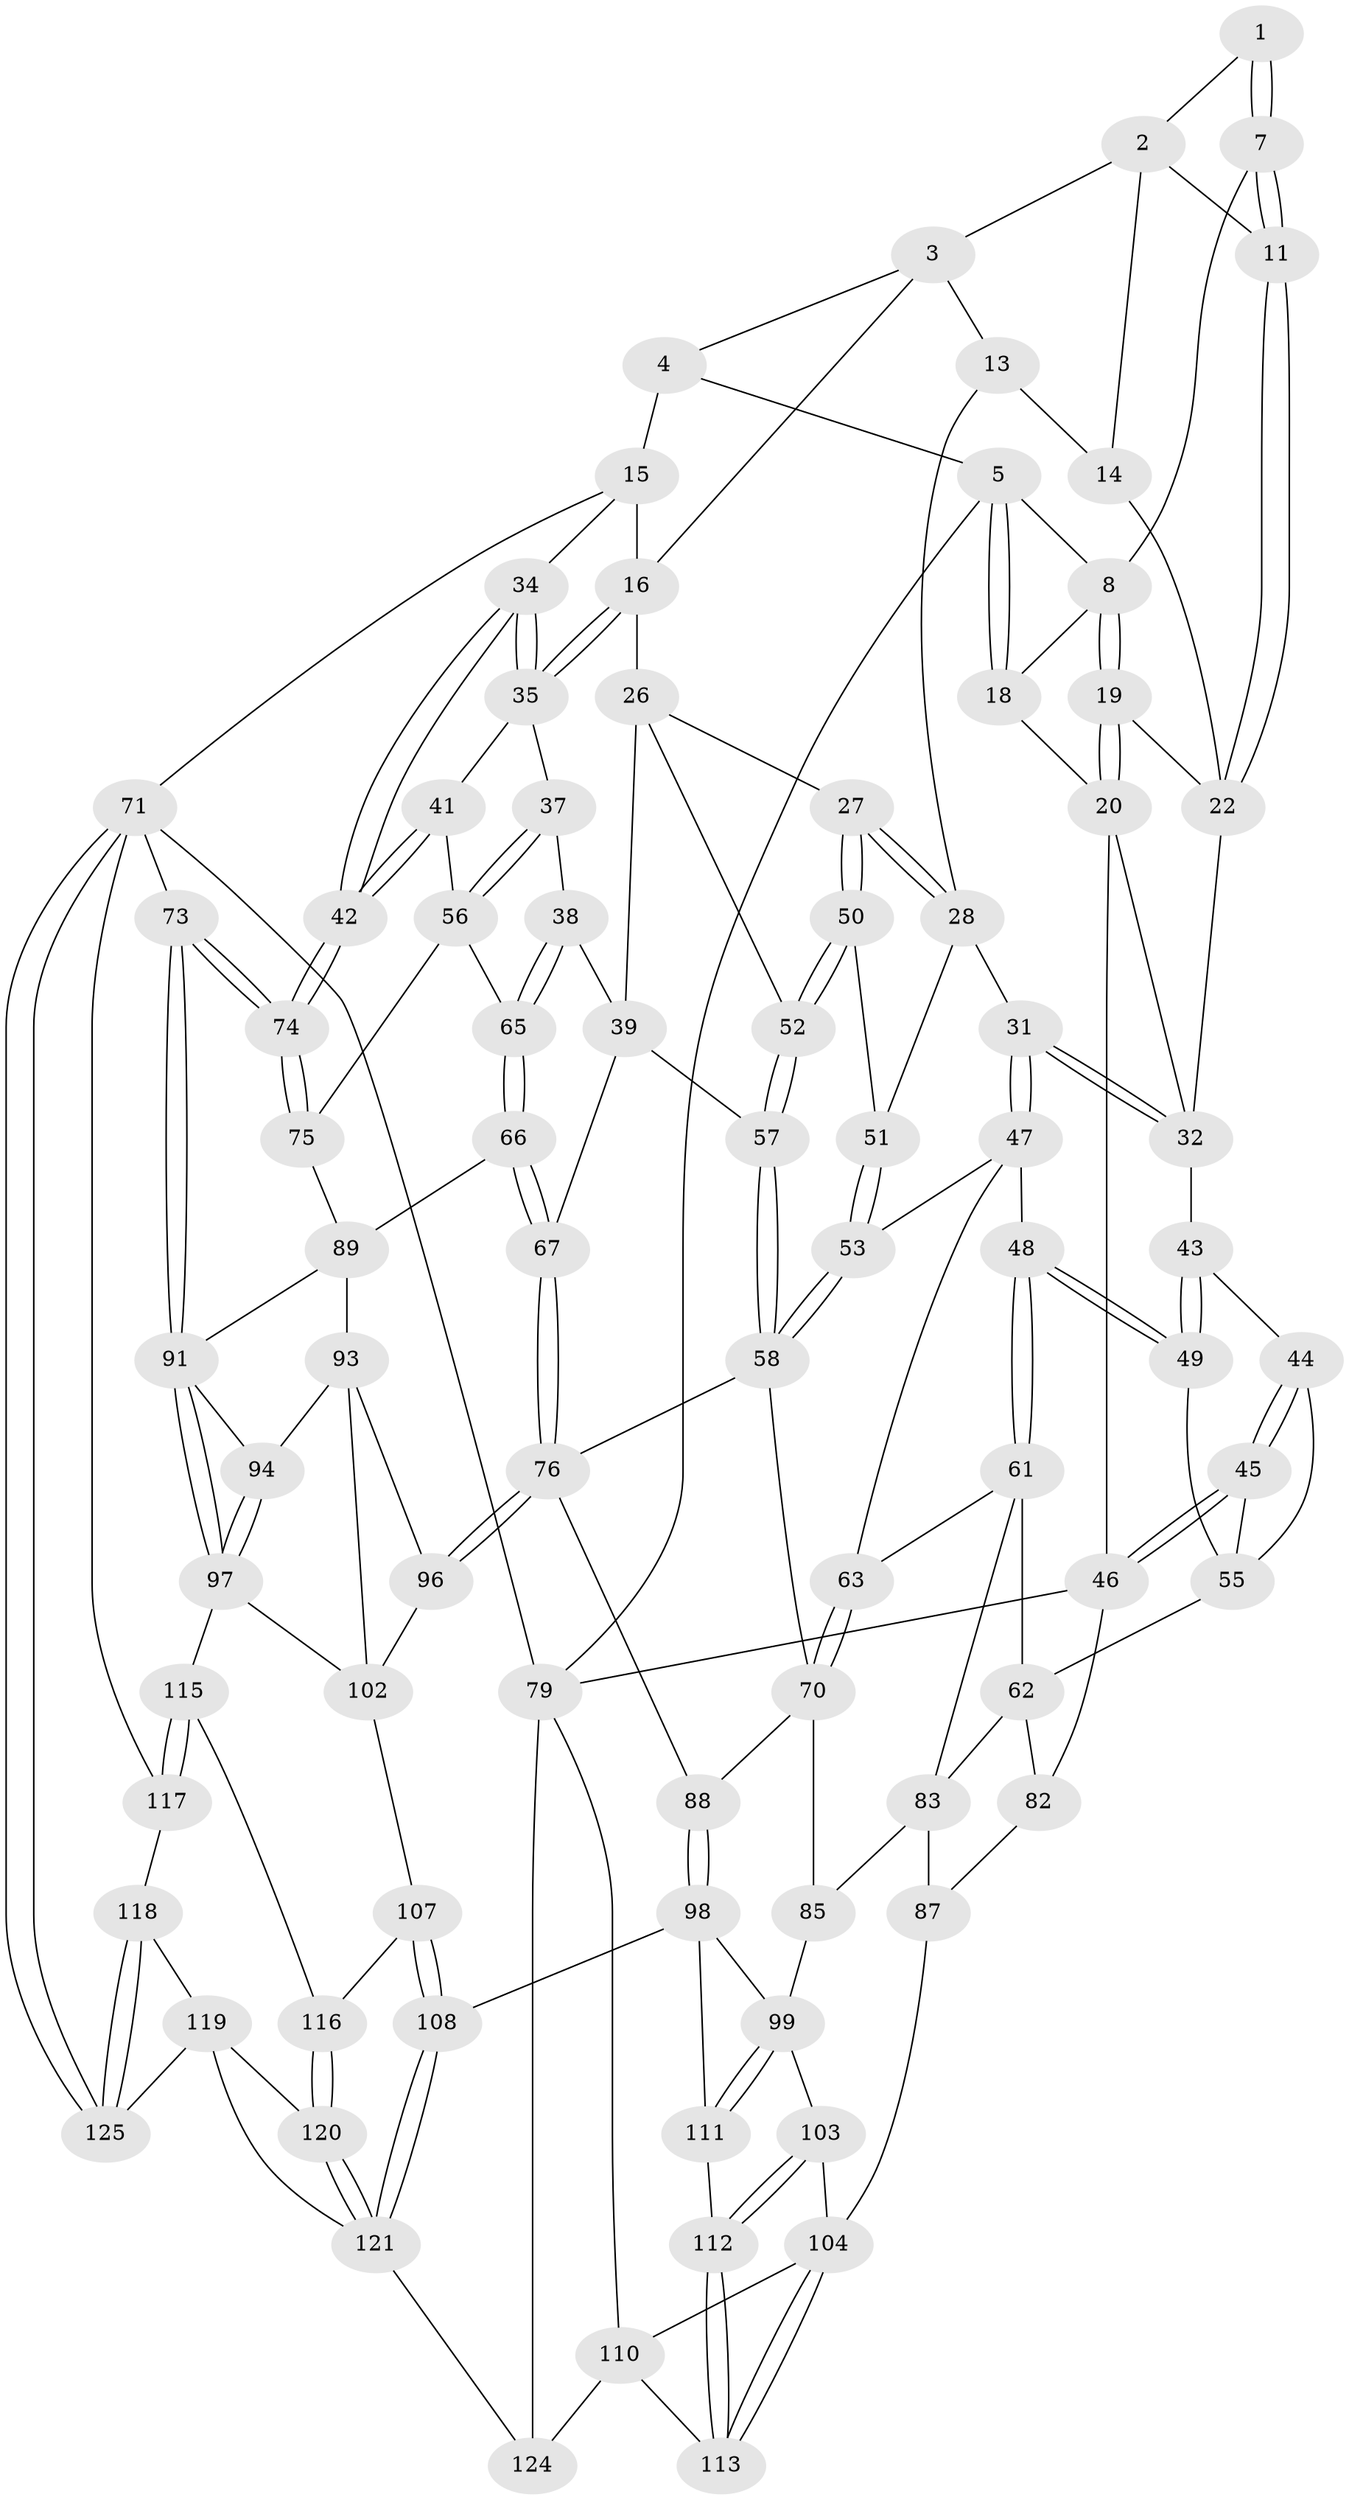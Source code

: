 // Generated by graph-tools (version 1.1) at 2025/52/02/27/25 19:52:39]
// undirected, 87 vertices, 198 edges
graph export_dot {
graph [start="1"]
  node [color=gray90,style=filled];
  1 [pos="+0.24124629070916892+0"];
  2 [pos="+0.24519895097718447+0",super="+10"];
  3 [pos="+0.5437624014689554+0",super="+12"];
  4 [pos="+0.8335681611892508+0"];
  5 [pos="+0+0",super="+6"];
  7 [pos="+0.20439090754814118+0.018790670467844"];
  8 [pos="+0.07726742917332748+0.0735462927080797",super="+9"];
  11 [pos="+0.2204611594180191+0.06696973683858856"];
  13 [pos="+0.4846063269141415+0.09322761222412422",super="+25"];
  14 [pos="+0.3800983299646344+0.08113643119965612",super="+24"];
  15 [pos="+0.8554315253261535+0.07728432049448405",super="+29"];
  16 [pos="+0.823399631497047+0.13543391773476093",super="+17"];
  18 [pos="+0+0.004392036863885884"];
  19 [pos="+0.07861416982002949+0.09475162705202958"];
  20 [pos="+0.06739054677324054+0.2176946284152919",super="+21"];
  22 [pos="+0.23198503259889008+0.16033885884233395",super="+23"];
  26 [pos="+0.626465892961325+0.21875920997958734",super="+40"];
  27 [pos="+0.47058062235121007+0.2992700981007367"];
  28 [pos="+0.419068551193749+0.21276997686085808",super="+30"];
  31 [pos="+0.26086883622793366+0.2937332581917859"];
  32 [pos="+0.1999237751703947+0.2271241380152709",super="+33"];
  34 [pos="+1+0.24167995819761462"];
  35 [pos="+0.8331197364431877+0.15823460117564228",super="+36"];
  37 [pos="+0.7492189211075646+0.3675351427982704"];
  38 [pos="+0.6778541541797619+0.3772057609945045"];
  39 [pos="+0.6742974271135512+0.375832905550578",super="+59"];
  41 [pos="+0.9982388901223077+0.38348822208392225"];
  42 [pos="+1+0.41399353414701784"];
  43 [pos="+0.12307732377051016+0.27198005243278406"];
  44 [pos="+0.0843171819630715+0.3389324385073961"];
  45 [pos="+0+0.4786491947717489"];
  46 [pos="+0+0.5091354999477377",super="+78"];
  47 [pos="+0.22830670978447792+0.416188886019139",super="+54"];
  48 [pos="+0.20371691250467625+0.42501307140639033"];
  49 [pos="+0.1716507371899434+0.4179344530819408"];
  50 [pos="+0.4615852173252556+0.364810525319643"];
  51 [pos="+0.38180718347675585+0.3781157284496675"];
  52 [pos="+0.4721144801863346+0.3759860090386267"];
  53 [pos="+0.3556728026805996+0.4183159858561051"];
  55 [pos="+0.12148758140775343+0.433218789365021",super="+60"];
  56 [pos="+0.8753501163523603+0.4294922890552402",super="+68"];
  57 [pos="+0.4915671766310302+0.46643980643073973"];
  58 [pos="+0.4337359803750018+0.5390924297747459",super="+69"];
  61 [pos="+0.1920044070119123+0.49611624957915135",super="+64"];
  62 [pos="+0.13705038377861523+0.5368072793908456",super="+81"];
  63 [pos="+0.3051430879239407+0.5568863286743114"];
  65 [pos="+0.7342394410542074+0.6008033025011147"];
  66 [pos="+0.732453118919077+0.6044913309044507"];
  67 [pos="+0.6316598164636567+0.6412517887107797"];
  70 [pos="+0.3260327574036626+0.5803973685902677",super="+84"];
  71 [pos="+1+1",super="+72"];
  73 [pos="+1+0.8854741271496318"];
  74 [pos="+1+0.549992408874314"];
  75 [pos="+0.9507422506177048+0.6150113498857025"];
  76 [pos="+0.5788418130523354+0.700546821289484",super="+77"];
  79 [pos="+0+0.8322349261430743",super="+80"];
  82 [pos="+0.0011497196651314762+0.6269162256752083"];
  83 [pos="+0.18701964969759138+0.5825115904150294",super="+86"];
  85 [pos="+0.27691402601787324+0.6748198032757993"];
  87 [pos="+0.12859050790812437+0.744884190891882"];
  88 [pos="+0.3936374166422508+0.7938575987898931"];
  89 [pos="+0.9273160240628152+0.6373526331755067",super="+90"];
  91 [pos="+1+0.8228544486648265",super="+92"];
  93 [pos="+0.7899529479913057+0.6780549176716179",super="+95"];
  94 [pos="+0.8942305530267145+0.7094159491525515"];
  96 [pos="+0.5828133773078157+0.7098461708678301"];
  97 [pos="+0.9116595423168836+0.8059173682026927",super="+101"];
  98 [pos="+0.3802018997331456+0.8257460320838301",super="+109"];
  99 [pos="+0.37737411387628417+0.8265684159469087",super="+100"];
  102 [pos="+0.8133050375128049+0.8152393972958224",super="+106"];
  103 [pos="+0.21192524639274635+0.8097902710386213"];
  104 [pos="+0.1324132543848385+0.7665189665538579",super="+105"];
  107 [pos="+0.6097017425346846+0.866755406058578"];
  108 [pos="+0.5309165448085237+1"];
  110 [pos="+0.03447268828764229+0.828952440536468",super="+114"];
  111 [pos="+0.2657312086674687+0.9296503129458071"];
  112 [pos="+0.23865390461139988+0.9423512078211328"];
  113 [pos="+0.09522469877166315+1"];
  115 [pos="+0.8198763897864119+0.8539265986156093"];
  116 [pos="+0.7759412144100432+0.889999876909088"];
  117 [pos="+0.8527948452369349+0.9121831458735884"];
  118 [pos="+0.8600014968084778+0.9995417990721264"];
  119 [pos="+0.7788852259052166+0.9632140574951996",super="+122"];
  120 [pos="+0.7595229423271852+0.9414367050103585"];
  121 [pos="+0.536542134219829+1",super="+123"];
  124 [pos="+0.00895130209906924+1"];
  125 [pos="+1+1"];
  1 -- 2;
  1 -- 7;
  1 -- 7;
  2 -- 3;
  2 -- 11;
  2 -- 14;
  3 -- 4;
  3 -- 13;
  3 -- 16;
  4 -- 5;
  4 -- 15 [weight=2];
  5 -- 18;
  5 -- 18;
  5 -- 79;
  5 -- 8;
  7 -- 8;
  7 -- 11;
  7 -- 11;
  8 -- 19;
  8 -- 19;
  8 -- 18;
  11 -- 22;
  11 -- 22;
  13 -- 14 [weight=2];
  13 -- 28;
  14 -- 22;
  15 -- 16;
  15 -- 34;
  15 -- 71;
  16 -- 35;
  16 -- 35;
  16 -- 26;
  18 -- 20;
  19 -- 20;
  19 -- 20;
  19 -- 22;
  20 -- 46;
  20 -- 32;
  22 -- 32;
  26 -- 27;
  26 -- 52;
  26 -- 39;
  27 -- 28;
  27 -- 28;
  27 -- 50;
  27 -- 50;
  28 -- 51;
  28 -- 31;
  31 -- 32;
  31 -- 32;
  31 -- 47;
  31 -- 47;
  32 -- 43;
  34 -- 35;
  34 -- 35;
  34 -- 42;
  34 -- 42;
  35 -- 41;
  35 -- 37;
  37 -- 38;
  37 -- 56;
  37 -- 56;
  38 -- 39;
  38 -- 65;
  38 -- 65;
  39 -- 57;
  39 -- 67;
  41 -- 42;
  41 -- 42;
  41 -- 56;
  42 -- 74;
  42 -- 74;
  43 -- 44;
  43 -- 49;
  43 -- 49;
  44 -- 45;
  44 -- 45;
  44 -- 55;
  45 -- 46;
  45 -- 46;
  45 -- 55;
  46 -- 82;
  46 -- 79;
  47 -- 48;
  47 -- 63;
  47 -- 53;
  48 -- 49;
  48 -- 49;
  48 -- 61;
  48 -- 61;
  49 -- 55;
  50 -- 51;
  50 -- 52;
  50 -- 52;
  51 -- 53;
  51 -- 53;
  52 -- 57;
  52 -- 57;
  53 -- 58;
  53 -- 58;
  55 -- 62;
  56 -- 65;
  56 -- 75;
  57 -- 58;
  57 -- 58;
  58 -- 76;
  58 -- 70;
  61 -- 62;
  61 -- 83;
  61 -- 63;
  62 -- 82;
  62 -- 83;
  63 -- 70;
  63 -- 70;
  65 -- 66;
  65 -- 66;
  66 -- 67;
  66 -- 67;
  66 -- 89;
  67 -- 76;
  67 -- 76;
  70 -- 88;
  70 -- 85;
  71 -- 125;
  71 -- 125;
  71 -- 73;
  71 -- 117;
  71 -- 79;
  73 -- 74;
  73 -- 74;
  73 -- 91;
  73 -- 91;
  74 -- 75;
  74 -- 75;
  75 -- 89;
  76 -- 96;
  76 -- 96;
  76 -- 88;
  79 -- 110;
  79 -- 124;
  82 -- 87;
  83 -- 85;
  83 -- 87;
  85 -- 99;
  87 -- 104;
  88 -- 98;
  88 -- 98;
  89 -- 93;
  89 -- 91;
  91 -- 97;
  91 -- 97;
  91 -- 94;
  93 -- 94;
  93 -- 96;
  93 -- 102;
  94 -- 97;
  94 -- 97;
  96 -- 102;
  97 -- 115;
  97 -- 102;
  98 -- 99;
  98 -- 108;
  98 -- 111;
  99 -- 111;
  99 -- 111;
  99 -- 103;
  102 -- 107;
  103 -- 104;
  103 -- 112;
  103 -- 112;
  104 -- 113;
  104 -- 113;
  104 -- 110;
  107 -- 108;
  107 -- 108;
  107 -- 116;
  108 -- 121;
  108 -- 121;
  110 -- 113;
  110 -- 124;
  111 -- 112;
  112 -- 113;
  112 -- 113;
  115 -- 116;
  115 -- 117;
  115 -- 117;
  116 -- 120;
  116 -- 120;
  117 -- 118;
  118 -- 119;
  118 -- 125;
  118 -- 125;
  119 -- 120;
  119 -- 125;
  119 -- 121;
  120 -- 121;
  120 -- 121;
  121 -- 124;
}
